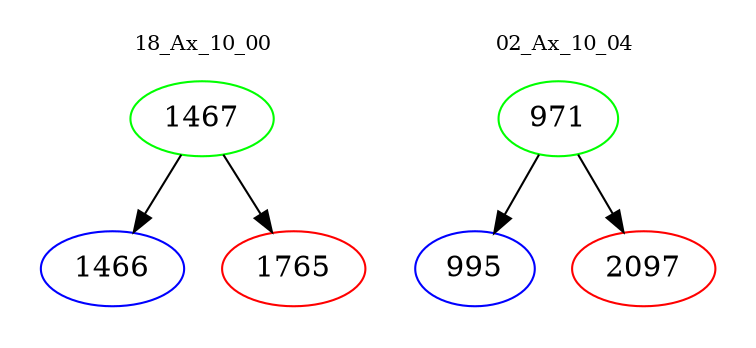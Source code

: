 digraph{
subgraph cluster_0 {
color = white
label = "18_Ax_10_00";
fontsize=10;
T0_1467 [label="1467", color="green"]
T0_1467 -> T0_1466 [color="black"]
T0_1466 [label="1466", color="blue"]
T0_1467 -> T0_1765 [color="black"]
T0_1765 [label="1765", color="red"]
}
subgraph cluster_1 {
color = white
label = "02_Ax_10_04";
fontsize=10;
T1_971 [label="971", color="green"]
T1_971 -> T1_995 [color="black"]
T1_995 [label="995", color="blue"]
T1_971 -> T1_2097 [color="black"]
T1_2097 [label="2097", color="red"]
}
}

